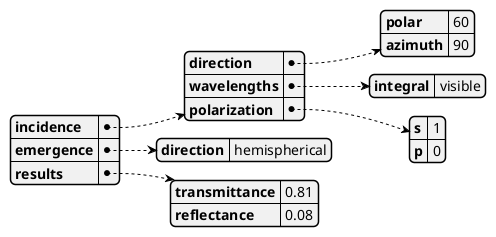 @startjson polarizedVisibleDataPoint
{
  "incidence": {
    "direction": {
      "polar": 60,
      "azimuth": 90
    }
    ,
    "wavelengths": {
      "integral": "visible"
    }
    ,
    "polarization": {
      "s": 1,
      "p": 0
    }
  }
  ,
  "emergence": {
    "direction": "hemispherical"
  }
  ,
  "results": {
    "transmittance": 0.81,
    "reflectance": 0.08
  }
}
@endjson